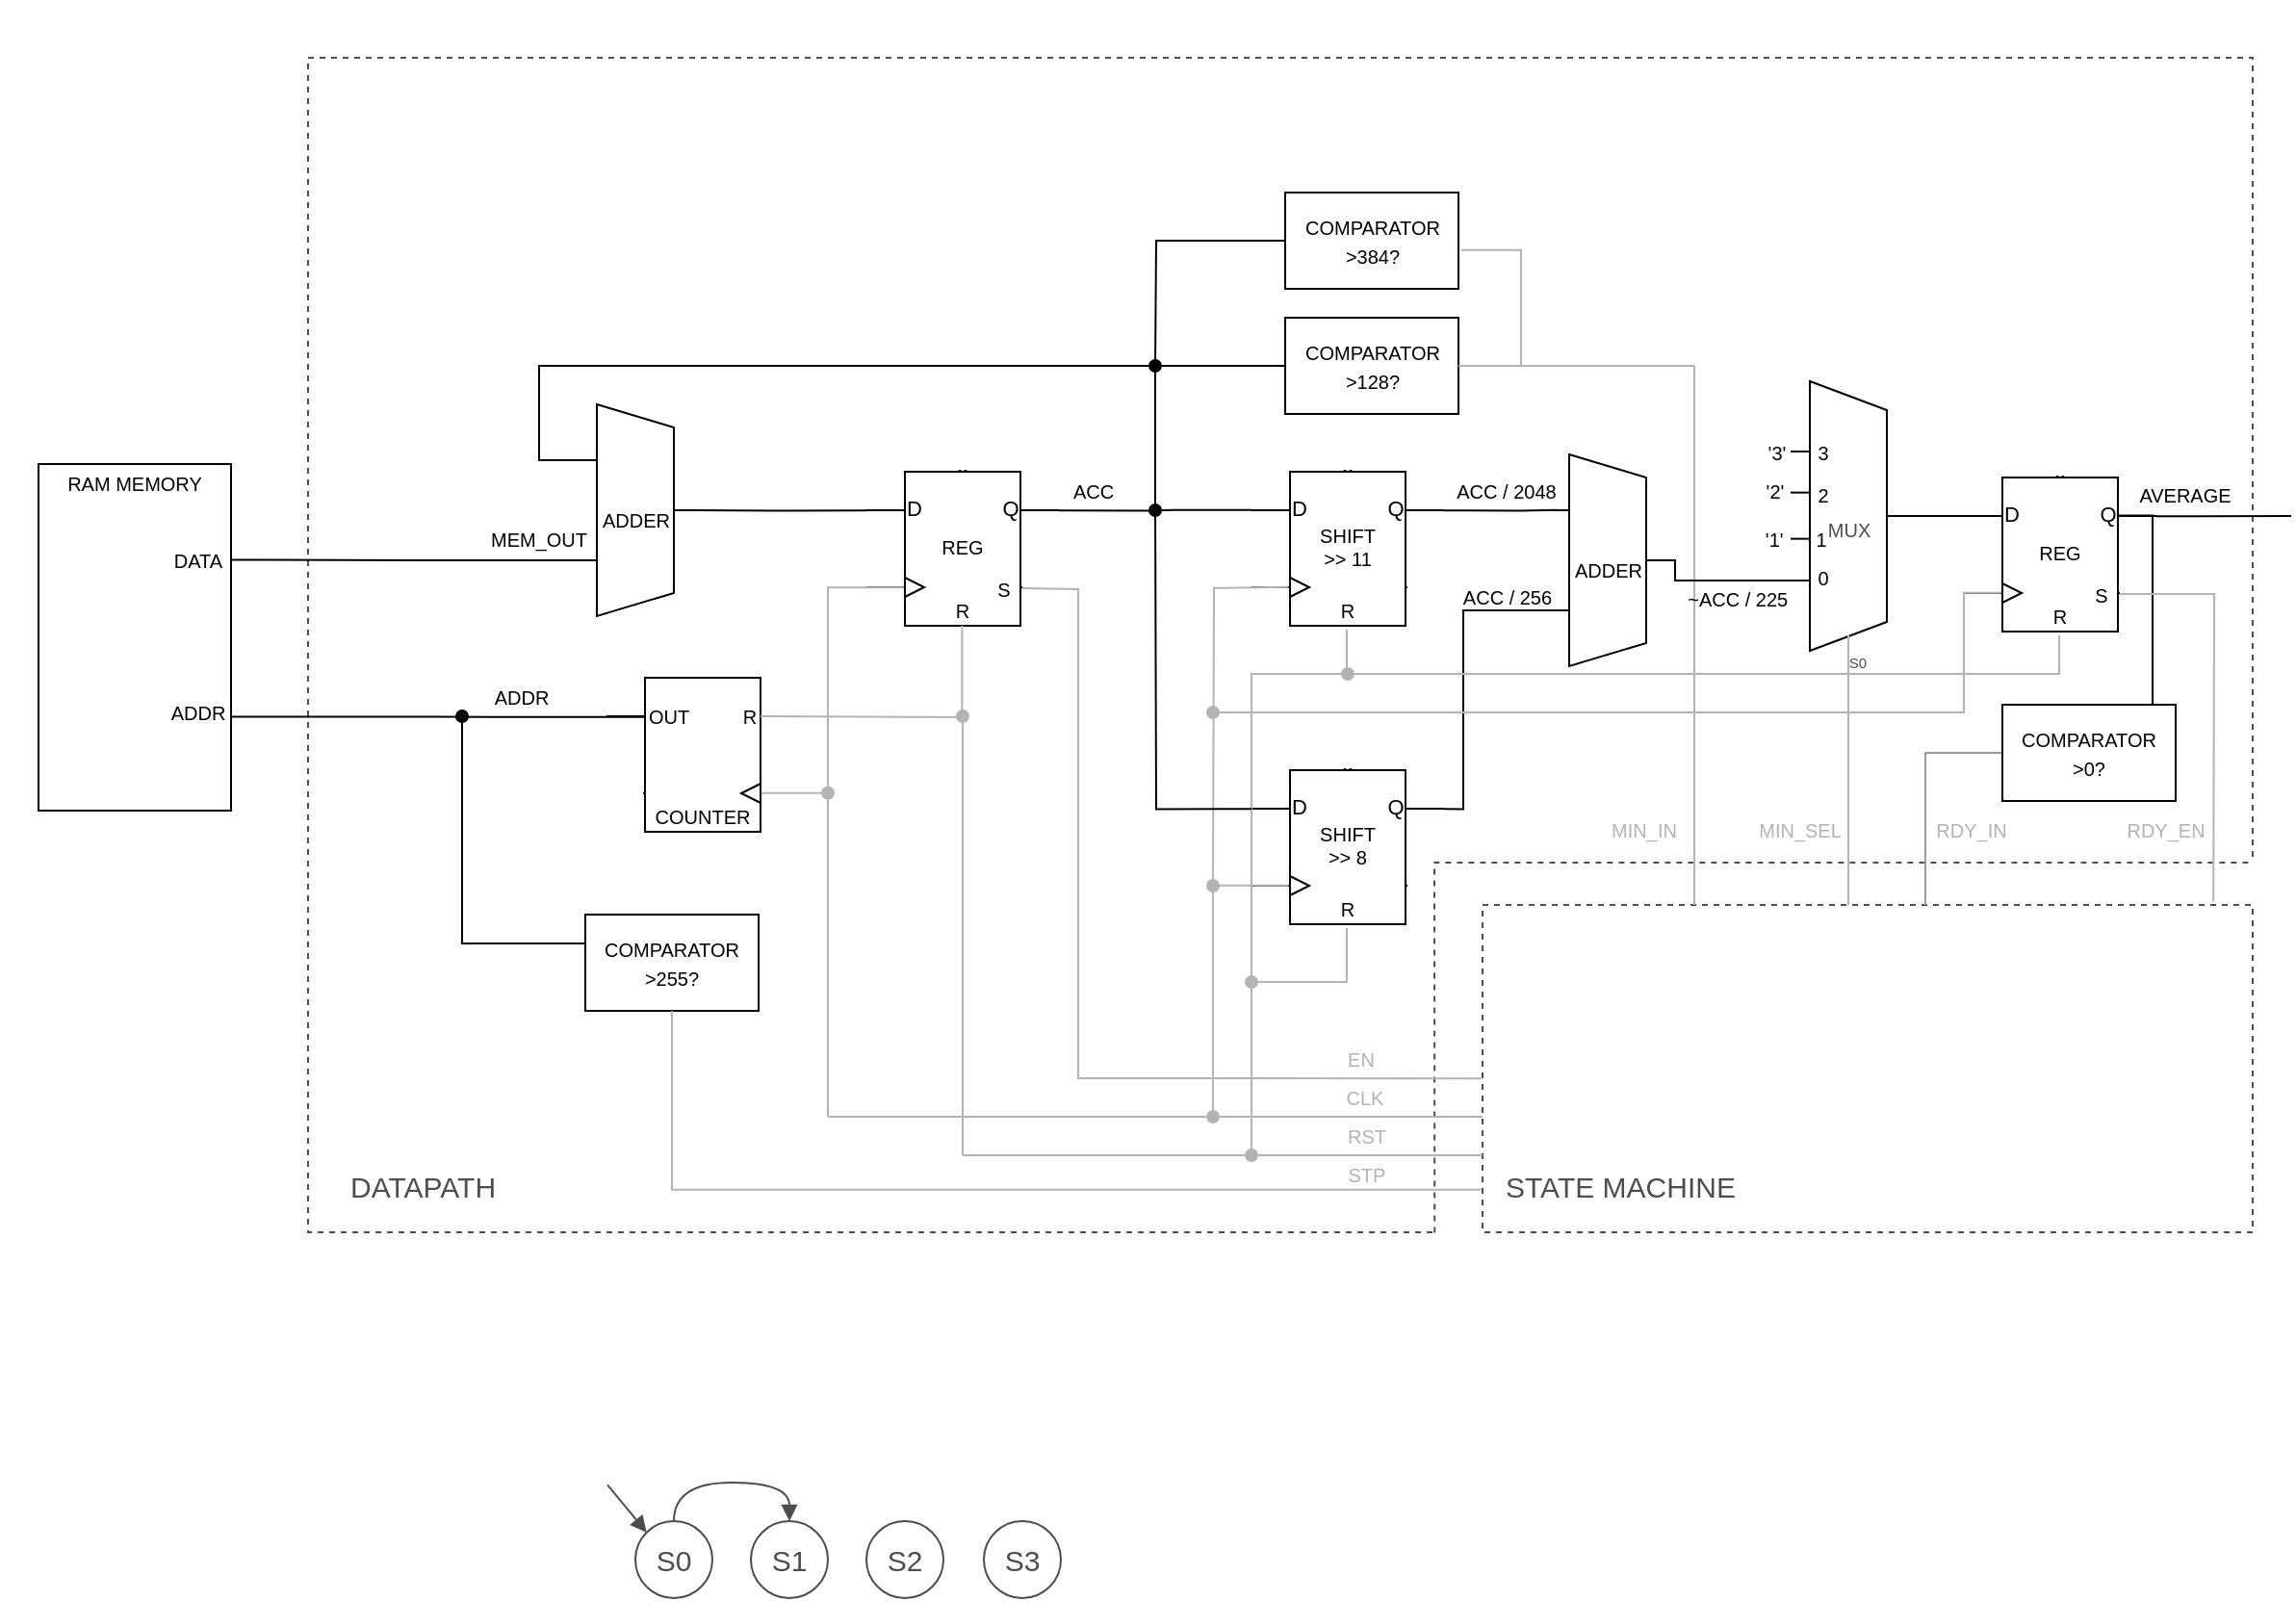 <mxfile version="13.10.8" type="device"><diagram id="NLfngEtnPyh3Jw7heQSV" name="Page-1"><mxGraphModel dx="1242" dy="232" grid="1" gridSize="10" guides="1" tooltips="1" connect="1" arrows="1" fold="1" page="1" pageScale="1" pageWidth="827" pageHeight="1169" math="0" shadow="0"><root><mxCell id="0"/><mxCell id="1" parent="0"/><mxCell id="E_PQnGPnU9cGUFG53Xdq-123" value="" style="rounded=0;whiteSpace=wrap;html=1;shadow=0;glass=0;labelBackgroundColor=#ffffff;sketch=0;fontSize=15;fontColor=#4D4D4D;strokeColor=none;" vertex="1" parent="1"><mxGeometry x="-60" y="40" width="1190" height="660" as="geometry"/></mxCell><mxCell id="abf1Kz3NCeuGIvlrsPX4-15" value="" style="rounded=0;whiteSpace=wrap;html=1;fontSize=10;dashed=1;fillColor=none;strokeColor=#4D4D4D;" parent="1" vertex="1"><mxGeometry x="100" y="70" width="1010" height="610" as="geometry"/></mxCell><mxCell id="abf1Kz3NCeuGIvlrsPX4-46" value="" style="group;glass=0;shadow=0;sketch=0;" parent="1" vertex="1" connectable="0"><mxGeometry x="270" y="392" width="101" height="102" as="geometry"/></mxCell><mxCell id="abf1Kz3NCeuGIvlrsPX4-36" value="" style="verticalLabelPosition=bottom;shadow=0;dashed=0;align=center;html=1;verticalAlign=top;shape=mxgraph.electrical.logic_gates.d_type_flip-flop;fillColor=#ffffff;fontSize=10;flipH=1;" parent="abf1Kz3NCeuGIvlrsPX4-46" vertex="1"><mxGeometry x="-15" width="100" height="80" as="geometry"/></mxCell><mxCell id="abf1Kz3NCeuGIvlrsPX4-37" value="" style="rounded=0;whiteSpace=wrap;html=1;fontSize=10;strokeColor=none;" parent="abf1Kz3NCeuGIvlrsPX4-46" vertex="1"><mxGeometry x="6" y="5" width="20" height="70" as="geometry"/></mxCell><mxCell id="abf1Kz3NCeuGIvlrsPX4-44" value="OUT" style="rounded=0;whiteSpace=wrap;html=1;fontSize=10;strokeColor=none;" parent="abf1Kz3NCeuGIvlrsPX4-46" vertex="1"><mxGeometry x="12.5" y="10" width="9" height="20" as="geometry"/></mxCell><mxCell id="abf1Kz3NCeuGIvlrsPX4-42" value="R" style="rounded=0;whiteSpace=wrap;html=1;fontSize=10;strokeColor=none;" parent="abf1Kz3NCeuGIvlrsPX4-46" vertex="1"><mxGeometry x="55" y="10" width="9" height="20" as="geometry"/></mxCell><mxCell id="E_PQnGPnU9cGUFG53Xdq-7" value="COUNTER" style="text;html=1;strokeColor=none;fillColor=none;align=center;verticalAlign=middle;whiteSpace=wrap;rounded=0;fontSize=10;" vertex="1" parent="abf1Kz3NCeuGIvlrsPX4-46"><mxGeometry x="-5" y="62" width="80" height="20" as="geometry"/></mxCell><mxCell id="E_PQnGPnU9cGUFG53Xdq-89" value="" style="rounded=0;whiteSpace=wrap;html=1;shadow=0;glass=0;sketch=0;fontSize=15;fontColor=#B3B3B3;strokeColor=none;" vertex="1" parent="1"><mxGeometry x="336" y="401" width="24" height="60" as="geometry"/></mxCell><mxCell id="abf1Kz3NCeuGIvlrsPX4-34" style="edgeStyle=orthogonalEdgeStyle;rounded=0;orthogonalLoop=1;jettySize=auto;html=1;exitX=0;exitY=0.335;exitDx=0;exitDy=0;exitPerimeter=0;entryX=1;entryY=0.5;entryDx=0;entryDy=-5;entryPerimeter=0;endArrow=none;endFill=0;fontSize=10;" parent="1" source="abf1Kz3NCeuGIvlrsPX4-1" target="abf1Kz3NCeuGIvlrsPX4-2" edge="1"><mxGeometry relative="1" as="geometry"/></mxCell><mxCell id="E_PQnGPnU9cGUFG53Xdq-26" style="edgeStyle=orthogonalEdgeStyle;rounded=0;orthogonalLoop=1;jettySize=auto;html=1;exitX=0;exitY=0.3;exitDx=0;exitDy=0;exitPerimeter=0;startArrow=none;startFill=0;endArrow=oval;endFill=1;strokeColor=#000000;" edge="1" parent="1"><mxGeometry relative="1" as="geometry"><mxPoint x="540" y="305" as="targetPoint"/><mxPoint x="590" y="304.92" as="sourcePoint"/><Array as="points"><mxPoint x="550" y="305"/><mxPoint x="550" y="305"/></Array></mxGeometry></mxCell><mxCell id="abf1Kz3NCeuGIvlrsPX4-11" style="edgeStyle=orthogonalEdgeStyle;rounded=0;orthogonalLoop=1;jettySize=auto;html=1;exitX=0;exitY=0.65;exitDx=0;exitDy=3;exitPerimeter=0;fontSize=10;endArrow=none;endFill=0;entryX=1;entryY=0.25;entryDx=0;entryDy=0;entryPerimeter=0;" parent="1" source="abf1Kz3NCeuGIvlrsPX4-2" edge="1" target="abf1Kz3NCeuGIvlrsPX4-26"><mxGeometry relative="1" as="geometry"><mxPoint x="140" y="331" as="targetPoint"/></mxGeometry></mxCell><mxCell id="abf1Kz3NCeuGIvlrsPX4-12" value="" style="group" parent="1" vertex="1" connectable="0"><mxGeometry x="240" y="250" width="60" height="127.915" as="geometry"/></mxCell><mxCell id="abf1Kz3NCeuGIvlrsPX4-2" value="&lt;font style=&quot;font-size: 10px&quot;&gt;ADDER&lt;/font&gt;" style="shadow=0;dashed=0;align=center;html=1;strokeWidth=1;shape=mxgraph.electrical.abstract.mux2;" parent="abf1Kz3NCeuGIvlrsPX4-12" vertex="1"><mxGeometry width="60" height="120" as="geometry"/></mxCell><mxCell id="abf1Kz3NCeuGIvlrsPX4-3" value="" style="rounded=0;whiteSpace=wrap;html=1;strokeColor=none;rotation=343.2;" parent="abf1Kz3NCeuGIvlrsPX4-12" vertex="1"><mxGeometry x="18.46" y="104.69" width="25.27" height="20" as="geometry"/></mxCell><mxCell id="abf1Kz3NCeuGIvlrsPX4-8" value="" style="rounded=0;whiteSpace=wrap;html=1;strokeColor=none;" parent="abf1Kz3NCeuGIvlrsPX4-12" vertex="1"><mxGeometry x="11.46" y="77" width="11" height="10" as="geometry"/></mxCell><mxCell id="abf1Kz3NCeuGIvlrsPX4-9" value="" style="rounded=0;whiteSpace=wrap;html=1;strokeColor=none;fontSize=10;" parent="abf1Kz3NCeuGIvlrsPX4-12" vertex="1"><mxGeometry x="11.46" y="24" width="11" height="10" as="geometry"/></mxCell><mxCell id="abf1Kz3NCeuGIvlrsPX4-14" value="MEM_OUT" style="text;html=1;strokeColor=none;fillColor=none;align=center;verticalAlign=middle;whiteSpace=wrap;rounded=0;fontSize=10;" parent="1" vertex="1"><mxGeometry x="200" y="310" width="40" height="20" as="geometry"/></mxCell><mxCell id="abf1Kz3NCeuGIvlrsPX4-25" value="" style="group" parent="1" vertex="1" connectable="0"><mxGeometry x="-40" y="291" width="115" height="170" as="geometry"/></mxCell><mxCell id="abf1Kz3NCeuGIvlrsPX4-26" value="" style="verticalLabelPosition=bottom;shadow=0;dashed=0;align=center;html=1;verticalAlign=top;shape=mxgraph.electrical.logic_gates.rs_latch;fontSize=10;" parent="abf1Kz3NCeuGIvlrsPX4-25" vertex="1"><mxGeometry x="25" y="-1" width="90" height="163" as="geometry"/></mxCell><mxCell id="abf1Kz3NCeuGIvlrsPX4-27" value="" style="rounded=0;whiteSpace=wrap;html=1;fillColor=#ffffff;fontSize=10;" parent="abf1Kz3NCeuGIvlrsPX4-25" vertex="1"><mxGeometry y="-10" width="100" height="180" as="geometry"/></mxCell><mxCell id="abf1Kz3NCeuGIvlrsPX4-28" value="RAM MEMORY" style="text;html=1;strokeColor=none;fillColor=none;align=center;verticalAlign=middle;whiteSpace=wrap;rounded=0;fontSize=10;" parent="abf1Kz3NCeuGIvlrsPX4-25" vertex="1"><mxGeometry x="10" y="-10" width="80" height="20" as="geometry"/></mxCell><mxCell id="abf1Kz3NCeuGIvlrsPX4-29" value="DATA" style="text;html=1;strokeColor=none;fillColor=none;align=center;verticalAlign=middle;whiteSpace=wrap;rounded=0;fontSize=10;" parent="abf1Kz3NCeuGIvlrsPX4-25" vertex="1"><mxGeometry x="68" y="30" width="30" height="20" as="geometry"/></mxCell><mxCell id="abf1Kz3NCeuGIvlrsPX4-30" value="ADDR" style="text;html=1;strokeColor=none;fillColor=none;align=center;verticalAlign=middle;whiteSpace=wrap;rounded=0;fontSize=10;" parent="abf1Kz3NCeuGIvlrsPX4-25" vertex="1"><mxGeometry x="68" y="109" width="30" height="20" as="geometry"/></mxCell><mxCell id="abf1Kz3NCeuGIvlrsPX4-32" style="edgeStyle=orthogonalEdgeStyle;rounded=0;orthogonalLoop=1;jettySize=auto;html=1;exitX=0;exitY=0.217;exitDx=0;exitDy=3;exitPerimeter=0;endArrow=none;endFill=0;fontSize=10;entryX=1;entryY=0.335;entryDx=0;entryDy=0;entryPerimeter=0;" parent="1" source="abf1Kz3NCeuGIvlrsPX4-2" target="abf1Kz3NCeuGIvlrsPX4-1" edge="1"><mxGeometry relative="1" as="geometry"><mxPoint x="380" y="230" as="targetPoint"/><Array as="points"><mxPoint x="220" y="279"/><mxPoint x="220" y="230"/><mxPoint x="540" y="230"/><mxPoint x="540" y="305"/></Array></mxGeometry></mxCell><mxCell id="abf1Kz3NCeuGIvlrsPX4-53" value="" style="group" parent="1" vertex="1" connectable="0"><mxGeometry x="390" y="273" width="101" height="101.92" as="geometry"/></mxCell><mxCell id="abf1Kz3NCeuGIvlrsPX4-1" value="" style="verticalLabelPosition=bottom;shadow=0;dashed=0;align=center;html=1;verticalAlign=top;shape=mxgraph.electrical.logic_gates.d_type_flip-flop_with_clear;" parent="abf1Kz3NCeuGIvlrsPX4-53" vertex="1"><mxGeometry y="2.0" width="100" height="90" as="geometry"/></mxCell><mxCell id="abf1Kz3NCeuGIvlrsPX4-49" value="" style="rounded=0;whiteSpace=wrap;html=1;fontSize=10;strokeColor=none;" parent="abf1Kz3NCeuGIvlrsPX4-53" vertex="1"><mxGeometry x="69" y="58" width="10" height="20" as="geometry"/></mxCell><mxCell id="abf1Kz3NCeuGIvlrsPX4-50" value="" style="rounded=0;whiteSpace=wrap;html=1;fontSize=10;strokeColor=none;" parent="abf1Kz3NCeuGIvlrsPX4-53" vertex="1"><mxGeometry x="81" y="67" width="20" height="11" as="geometry"/></mxCell><mxCell id="E_PQnGPnU9cGUFG53Xdq-23" value="R" style="text;html=1;strokeColor=none;fillColor=none;align=center;verticalAlign=middle;whiteSpace=wrap;rounded=0;fontSize=10;" vertex="1" parent="abf1Kz3NCeuGIvlrsPX4-53"><mxGeometry x="9.5" y="74" width="80" height="20" as="geometry"/></mxCell><mxCell id="E_PQnGPnU9cGUFG53Xdq-24" value="REG" style="text;html=1;strokeColor=none;fillColor=none;align=center;verticalAlign=middle;whiteSpace=wrap;rounded=0;fontSize=10;" vertex="1" parent="abf1Kz3NCeuGIvlrsPX4-53"><mxGeometry x="30" y="40.96" width="40" height="20" as="geometry"/></mxCell><mxCell id="E_PQnGPnU9cGUFG53Xdq-76" value="" style="rounded=0;whiteSpace=wrap;html=1;fontSize=10;strokeColor=none;" vertex="1" parent="abf1Kz3NCeuGIvlrsPX4-53"><mxGeometry x="40.5" width="20" height="11" as="geometry"/></mxCell><mxCell id="E_PQnGPnU9cGUFG53Xdq-110" value="S" style="text;html=1;strokeColor=none;fillColor=none;align=center;verticalAlign=middle;whiteSpace=wrap;rounded=0;fontSize=10;" vertex="1" parent="abf1Kz3NCeuGIvlrsPX4-53"><mxGeometry x="60.5" y="62.5" width="20.5" height="20" as="geometry"/></mxCell><mxCell id="abf1Kz3NCeuGIvlrsPX4-40" value="" style="rounded=0;whiteSpace=wrap;html=1;fontSize=10;strokeColor=none;" parent="1" vertex="1"><mxGeometry x="254" y="449" width="20" height="10" as="geometry"/></mxCell><mxCell id="E_PQnGPnU9cGUFG53Xdq-9" style="edgeStyle=orthogonalEdgeStyle;rounded=0;orthogonalLoop=1;jettySize=auto;html=1;exitX=1;exitY=0.75;exitDx=0;exitDy=0;exitPerimeter=0;entryX=0.803;entryY=0.255;entryDx=0;entryDy=0;entryPerimeter=0;endArrow=none;endFill=0;" edge="1" parent="1" source="abf1Kz3NCeuGIvlrsPX4-26" target="abf1Kz3NCeuGIvlrsPX4-36"><mxGeometry relative="1" as="geometry"/></mxCell><mxCell id="E_PQnGPnU9cGUFG53Xdq-10" style="edgeStyle=orthogonalEdgeStyle;rounded=0;orthogonalLoop=1;jettySize=auto;html=1;entryX=0.497;entryY=0.998;entryDx=0;entryDy=0;entryPerimeter=0;endArrow=none;endFill=0;strokeColor=#B3B3B3;" edge="1" parent="1" target="abf1Kz3NCeuGIvlrsPX4-1"><mxGeometry relative="1" as="geometry"><mxPoint x="335" y="412" as="sourcePoint"/><mxPoint x="440" y="374.92" as="targetPoint"/></mxGeometry></mxCell><mxCell id="E_PQnGPnU9cGUFG53Xdq-11" style="edgeStyle=orthogonalEdgeStyle;rounded=0;orthogonalLoop=1;jettySize=auto;html=1;exitX=0.194;exitY=0.779;exitDx=0;exitDy=0;exitPerimeter=0;endArrow=none;endFill=0;strokeColor=#B3B3B3;" edge="1" parent="1" source="abf1Kz3NCeuGIvlrsPX4-1"><mxGeometry relative="1" as="geometry"><mxPoint x="370" y="620" as="targetPoint"/><Array as="points"><mxPoint x="370" y="345"/><mxPoint x="370" y="620"/></Array></mxGeometry></mxCell><mxCell id="E_PQnGPnU9cGUFG53Xdq-12" style="edgeStyle=orthogonalEdgeStyle;rounded=0;orthogonalLoop=1;jettySize=auto;html=1;exitX=0.197;exitY=0.749;exitDx=0;exitDy=0;exitPerimeter=0;endArrow=oval;endFill=1;strokeColor=#B3B3B3;" edge="1" parent="1" source="abf1Kz3NCeuGIvlrsPX4-36"><mxGeometry relative="1" as="geometry"><mxPoint x="370" y="452.143" as="targetPoint"/></mxGeometry></mxCell><mxCell id="E_PQnGPnU9cGUFG53Xdq-13" value="" style="endArrow=oval;html=1;endFill=1;rounded=0;strokeColor=#B3B3B3;" edge="1" parent="1"><mxGeometry width="50" height="50" relative="1" as="geometry"><mxPoint x="440" y="640" as="sourcePoint"/><mxPoint x="440" y="412" as="targetPoint"/><Array as="points"><mxPoint x="440" y="640"/></Array></mxGeometry></mxCell><mxCell id="E_PQnGPnU9cGUFG53Xdq-14" value="ADDR" style="text;html=1;strokeColor=none;fillColor=none;align=center;verticalAlign=middle;whiteSpace=wrap;rounded=0;fontSize=10;" vertex="1" parent="1"><mxGeometry x="191" y="392" width="40" height="20" as="geometry"/></mxCell><mxCell id="E_PQnGPnU9cGUFG53Xdq-15" value="CLK" style="text;html=1;strokeColor=none;fillColor=none;align=center;verticalAlign=middle;whiteSpace=wrap;rounded=0;fontSize=10;fontColor=#B3B3B3;" vertex="1" parent="1"><mxGeometry x="629" y="600" width="40" height="20" as="geometry"/></mxCell><mxCell id="E_PQnGPnU9cGUFG53Xdq-16" value="RST" style="text;html=1;strokeColor=none;fillColor=none;align=center;verticalAlign=middle;whiteSpace=wrap;rounded=0;fontSize=10;fontColor=#B3B3B3;" vertex="1" parent="1"><mxGeometry x="630" y="620" width="40" height="20" as="geometry"/></mxCell><mxCell id="E_PQnGPnU9cGUFG53Xdq-20" style="edgeStyle=orthogonalEdgeStyle;rounded=0;orthogonalLoop=1;jettySize=auto;html=1;exitX=0.5;exitY=0;exitDx=0;exitDy=0;startArrow=none;startFill=0;endArrow=oval;endFill=1;strokeColor=#000000;" edge="1" parent="1" source="E_PQnGPnU9cGUFG53Xdq-17"><mxGeometry relative="1" as="geometry"><mxPoint x="180" y="412" as="targetPoint"/><Array as="points"><mxPoint x="285" y="515"/><mxPoint x="285" y="530"/><mxPoint x="180" y="530"/><mxPoint x="180" y="412"/></Array></mxGeometry></mxCell><mxCell id="E_PQnGPnU9cGUFG53Xdq-17" value="&lt;font style=&quot;font-size: 10px&quot;&gt;COMPARATOR&lt;br&gt;&amp;gt;255?&lt;br&gt;&lt;/font&gt;" style="rounded=0;whiteSpace=wrap;html=1;shadow=0;glass=0;sketch=0;" vertex="1" parent="1"><mxGeometry x="244" y="515" width="90" height="50" as="geometry"/></mxCell><mxCell id="E_PQnGPnU9cGUFG53Xdq-32" value="" style="group" vertex="1" connectable="0" parent="1"><mxGeometry x="590" y="273" width="101" height="101.92" as="geometry"/></mxCell><mxCell id="E_PQnGPnU9cGUFG53Xdq-33" value="" style="verticalLabelPosition=bottom;shadow=0;dashed=0;align=center;html=1;verticalAlign=top;shape=mxgraph.electrical.logic_gates.d_type_flip-flop_with_clear;" vertex="1" parent="E_PQnGPnU9cGUFG53Xdq-32"><mxGeometry y="2.0" width="100" height="90" as="geometry"/></mxCell><mxCell id="E_PQnGPnU9cGUFG53Xdq-34" value="" style="rounded=0;whiteSpace=wrap;html=1;fontSize=10;strokeColor=none;" vertex="1" parent="E_PQnGPnU9cGUFG53Xdq-32"><mxGeometry x="69" y="58" width="10" height="20" as="geometry"/></mxCell><mxCell id="E_PQnGPnU9cGUFG53Xdq-35" value="" style="rounded=0;whiteSpace=wrap;html=1;fontSize=10;strokeColor=none;" vertex="1" parent="E_PQnGPnU9cGUFG53Xdq-32"><mxGeometry x="81" y="67" width="20" height="11" as="geometry"/></mxCell><mxCell id="E_PQnGPnU9cGUFG53Xdq-36" value="" style="rounded=0;whiteSpace=wrap;html=1;fontSize=10;strokeColor=none;" vertex="1" parent="E_PQnGPnU9cGUFG53Xdq-32"><mxGeometry x="40" width="20" height="11" as="geometry"/></mxCell><mxCell id="E_PQnGPnU9cGUFG53Xdq-37" value="R" style="text;html=1;strokeColor=none;fillColor=none;align=center;verticalAlign=middle;whiteSpace=wrap;rounded=0;fontSize=10;" vertex="1" parent="E_PQnGPnU9cGUFG53Xdq-32"><mxGeometry x="9.5" y="74" width="80" height="20" as="geometry"/></mxCell><mxCell id="E_PQnGPnU9cGUFG53Xdq-38" value="SHIFT&lt;br&gt;&amp;gt;&amp;gt; 11" style="text;html=1;strokeColor=none;fillColor=none;align=center;verticalAlign=middle;whiteSpace=wrap;rounded=0;fontSize=10;" vertex="1" parent="E_PQnGPnU9cGUFG53Xdq-32"><mxGeometry x="30" y="40.96" width="40" height="20" as="geometry"/></mxCell><mxCell id="E_PQnGPnU9cGUFG53Xdq-54" value="" style="group" vertex="1" connectable="0" parent="1"><mxGeometry x="590" y="428" width="101" height="101.92" as="geometry"/></mxCell><mxCell id="E_PQnGPnU9cGUFG53Xdq-55" value="" style="verticalLabelPosition=bottom;shadow=0;dashed=0;align=center;html=1;verticalAlign=top;shape=mxgraph.electrical.logic_gates.d_type_flip-flop_with_clear;" vertex="1" parent="E_PQnGPnU9cGUFG53Xdq-54"><mxGeometry y="2.0" width="100" height="90" as="geometry"/></mxCell><mxCell id="E_PQnGPnU9cGUFG53Xdq-56" value="" style="rounded=0;whiteSpace=wrap;html=1;fontSize=10;strokeColor=none;" vertex="1" parent="E_PQnGPnU9cGUFG53Xdq-54"><mxGeometry x="69" y="58" width="10" height="20" as="geometry"/></mxCell><mxCell id="E_PQnGPnU9cGUFG53Xdq-57" value="" style="rounded=0;whiteSpace=wrap;html=1;fontSize=10;strokeColor=none;" vertex="1" parent="E_PQnGPnU9cGUFG53Xdq-54"><mxGeometry x="81" y="67" width="20" height="11" as="geometry"/></mxCell><mxCell id="E_PQnGPnU9cGUFG53Xdq-58" value="" style="rounded=0;whiteSpace=wrap;html=1;fontSize=10;strokeColor=none;" vertex="1" parent="E_PQnGPnU9cGUFG53Xdq-54"><mxGeometry x="40" width="20" height="11" as="geometry"/></mxCell><mxCell id="E_PQnGPnU9cGUFG53Xdq-59" value="R" style="text;html=1;strokeColor=none;fillColor=none;align=center;verticalAlign=middle;whiteSpace=wrap;rounded=0;fontSize=10;" vertex="1" parent="E_PQnGPnU9cGUFG53Xdq-54"><mxGeometry x="9.5" y="74" width="80" height="20" as="geometry"/></mxCell><mxCell id="E_PQnGPnU9cGUFG53Xdq-60" value="SHIFT&lt;br&gt;&amp;gt;&amp;gt; 8" style="text;html=1;strokeColor=none;fillColor=none;align=center;verticalAlign=middle;whiteSpace=wrap;rounded=0;fontSize=10;" vertex="1" parent="E_PQnGPnU9cGUFG53Xdq-54"><mxGeometry x="30" y="40.96" width="40" height="20" as="geometry"/></mxCell><mxCell id="E_PQnGPnU9cGUFG53Xdq-61" style="edgeStyle=orthogonalEdgeStyle;rounded=0;orthogonalLoop=1;jettySize=auto;html=1;exitX=1;exitY=0.335;exitDx=0;exitDy=0;exitPerimeter=0;startArrow=none;startFill=0;endArrow=none;endFill=0;strokeColor=#000000;entryX=0;entryY=0.65;entryDx=0;entryDy=3;entryPerimeter=0;" edge="1" parent="1" source="E_PQnGPnU9cGUFG53Xdq-55" target="E_PQnGPnU9cGUFG53Xdq-63"><mxGeometry relative="1" as="geometry"><mxPoint x="720" y="459.966" as="targetPoint"/><Array as="points"><mxPoint x="700" y="460"/><mxPoint x="700" y="357"/></Array></mxGeometry></mxCell><mxCell id="E_PQnGPnU9cGUFG53Xdq-62" value="" style="group" vertex="1" connectable="0" parent="1"><mxGeometry x="745" y="276" width="60" height="127.915" as="geometry"/></mxCell><mxCell id="E_PQnGPnU9cGUFG53Xdq-63" value="&lt;font style=&quot;font-size: 10px&quot;&gt;ADDER&lt;/font&gt;" style="shadow=0;dashed=0;align=center;html=1;strokeWidth=1;shape=mxgraph.electrical.abstract.mux2;" vertex="1" parent="E_PQnGPnU9cGUFG53Xdq-62"><mxGeometry width="60" height="120" as="geometry"/></mxCell><mxCell id="E_PQnGPnU9cGUFG53Xdq-64" value="" style="rounded=0;whiteSpace=wrap;html=1;strokeColor=none;rotation=343.2;" vertex="1" parent="E_PQnGPnU9cGUFG53Xdq-62"><mxGeometry x="18.46" y="104.69" width="25.27" height="20" as="geometry"/></mxCell><mxCell id="E_PQnGPnU9cGUFG53Xdq-65" value="" style="rounded=0;whiteSpace=wrap;html=1;strokeColor=none;" vertex="1" parent="E_PQnGPnU9cGUFG53Xdq-62"><mxGeometry x="11.46" y="77" width="11" height="10" as="geometry"/></mxCell><mxCell id="E_PQnGPnU9cGUFG53Xdq-66" value="" style="rounded=0;whiteSpace=wrap;html=1;strokeColor=none;fontSize=10;" vertex="1" parent="E_PQnGPnU9cGUFG53Xdq-62"><mxGeometry x="11.46" y="24" width="11" height="10" as="geometry"/></mxCell><mxCell id="E_PQnGPnU9cGUFG53Xdq-71" value="ACC" style="text;html=1;strokeColor=none;fillColor=none;align=center;verticalAlign=middle;whiteSpace=wrap;rounded=0;fontSize=10;" vertex="1" parent="1"><mxGeometry x="488" y="285" width="40" height="20" as="geometry"/></mxCell><mxCell id="E_PQnGPnU9cGUFG53Xdq-73" value="ACC / 2048" style="text;html=1;strokeColor=none;fillColor=none;align=center;verticalAlign=middle;whiteSpace=wrap;rounded=0;fontSize=10;" vertex="1" parent="1"><mxGeometry x="690" y="285" width="65" height="20" as="geometry"/></mxCell><mxCell id="E_PQnGPnU9cGUFG53Xdq-74" value="ACC / 256" style="text;html=1;strokeColor=none;fillColor=none;align=center;verticalAlign=middle;whiteSpace=wrap;rounded=0;fontSize=10;" vertex="1" parent="1"><mxGeometry x="697.5" y="340" width="50" height="20" as="geometry"/></mxCell><mxCell id="E_PQnGPnU9cGUFG53Xdq-81" value="&lt;div style=&quot;text-align: center&quot;&gt;DATAPATH&lt;br&gt;&lt;/div&gt;" style="text;html=1;strokeColor=none;fillColor=none;align=left;verticalAlign=middle;whiteSpace=wrap;rounded=0;fontSize=15;labelBackgroundColor=#ffffff;fontColor=#4D4D4D;" vertex="1" parent="1"><mxGeometry x="120" y="631" width="240" height="50" as="geometry"/></mxCell><mxCell id="E_PQnGPnU9cGUFG53Xdq-82" value="" style="rounded=0;whiteSpace=wrap;html=1;shadow=0;glass=0;sketch=0;fontSize=15;strokeColor=none;" vertex="1" parent="1"><mxGeometry x="686" y="488" width="434" height="202" as="geometry"/></mxCell><mxCell id="E_PQnGPnU9cGUFG53Xdq-83" style="edgeStyle=orthogonalEdgeStyle;rounded=0;orthogonalLoop=1;jettySize=auto;html=1;exitX=0.5;exitY=1;exitDx=0;exitDy=0;entryX=0.5;entryY=1;entryDx=0;entryDy=0;startArrow=none;startFill=0;endArrow=none;endFill=0;fontSize=15;fontColor=#999999;strokeColor=#B3B3B3;" edge="1" parent="1" source="E_PQnGPnU9cGUFG53Xdq-37" target="E_PQnGPnU9cGUFG53Xdq-59"><mxGeometry relative="1" as="geometry"><Array as="points"><mxPoint x="640" y="390"/><mxPoint x="590" y="390"/><mxPoint x="590" y="550"/><mxPoint x="640" y="550"/></Array></mxGeometry></mxCell><mxCell id="E_PQnGPnU9cGUFG53Xdq-85" value="" style="endArrow=oval;html=1;fontSize=15;fontColor=#999999;rounded=0;startArrow=none;startFill=0;endFill=1;strokeColor=#B3B3B3;" edge="1" parent="1"><mxGeometry width="50" height="50" relative="1" as="geometry"><mxPoint x="440" y="640" as="sourcePoint"/><mxPoint x="590" y="550" as="targetPoint"/><Array as="points"><mxPoint x="590" y="640"/></Array></mxGeometry></mxCell><mxCell id="E_PQnGPnU9cGUFG53Xdq-87" style="edgeStyle=orthogonalEdgeStyle;rounded=0;orthogonalLoop=1;jettySize=auto;html=1;exitX=0.192;exitY=0.777;exitDx=0;exitDy=0;exitPerimeter=0;startArrow=none;startFill=0;endArrow=none;endFill=0;strokeColor=#B3B3B3;" edge="1" parent="1"><mxGeometry relative="1" as="geometry"><mxPoint x="370" y="620" as="targetPoint"/><mxPoint x="609.2" y="499.93" as="sourcePoint"/><Array as="points"><mxPoint x="570" y="500"/><mxPoint x="570" y="620"/></Array></mxGeometry></mxCell><mxCell id="E_PQnGPnU9cGUFG53Xdq-88" style="edgeStyle=orthogonalEdgeStyle;rounded=0;orthogonalLoop=1;jettySize=auto;html=1;exitX=0.192;exitY=0.777;exitDx=0;exitDy=0;exitPerimeter=0;startArrow=none;startFill=0;endArrow=oval;endFill=1;strokeColor=#B3B3B3;" edge="1" parent="1"><mxGeometry relative="1" as="geometry"><mxPoint x="570" y="500" as="targetPoint"/><mxPoint x="609.2" y="344.93" as="sourcePoint"/></mxGeometry></mxCell><mxCell id="E_PQnGPnU9cGUFG53Xdq-95" value="" style="endArrow=none;html=1;fontSize=15;fontColor=#B3B3B3;exitX=-0.002;exitY=0.952;exitDx=0;exitDy=0;rounded=0;dashed=1;exitPerimeter=0;strokeColor=#4D4D4D;" edge="1" parent="1" source="E_PQnGPnU9cGUFG53Xdq-82"><mxGeometry width="50" height="50" relative="1" as="geometry"><mxPoint x="720" y="590" as="sourcePoint"/><mxPoint x="1110" y="488" as="targetPoint"/><Array as="points"><mxPoint x="685" y="488"/></Array></mxGeometry></mxCell><mxCell id="E_PQnGPnU9cGUFG53Xdq-97" value="" style="rounded=0;whiteSpace=wrap;html=1;shadow=0;glass=0;sketch=0;fontSize=15;fontColor=#4D4D4D;strokeColor=#4D4D4D;dashed=1;" vertex="1" parent="1"><mxGeometry x="710" y="510" width="400" height="170" as="geometry"/></mxCell><mxCell id="E_PQnGPnU9cGUFG53Xdq-98" value="STATE MACHINE" style="text;html=1;strokeColor=none;fillColor=none;align=left;verticalAlign=middle;whiteSpace=wrap;rounded=0;fontSize=15;fontColor=#4D4D4D;" vertex="1" parent="1"><mxGeometry x="720" y="631" width="270" height="50" as="geometry"/></mxCell><mxCell id="E_PQnGPnU9cGUFG53Xdq-99" value="" style="endArrow=none;html=1;fontSize=15;fontColor=#B3B3B3;strokeColor=#B3B3B3;startArrow=oval;startFill=1;" edge="1" parent="1"><mxGeometry width="50" height="50" relative="1" as="geometry"><mxPoint x="590" y="640" as="sourcePoint"/><mxPoint x="710" y="640" as="targetPoint"/></mxGeometry></mxCell><mxCell id="E_PQnGPnU9cGUFG53Xdq-100" value="" style="endArrow=none;html=1;fontSize=15;fontColor=#B3B3B3;strokeColor=#B3B3B3;startArrow=oval;startFill=1;" edge="1" parent="1"><mxGeometry width="50" height="50" relative="1" as="geometry"><mxPoint x="570" y="620" as="sourcePoint"/><mxPoint x="710" y="620" as="targetPoint"/></mxGeometry></mxCell><mxCell id="E_PQnGPnU9cGUFG53Xdq-108" value="" style="endArrow=none;html=1;strokeColor=#B3B3B3;fontSize=15;fontColor=#333333;entryX=0;entryY=0.5;entryDx=0;entryDy=0;rounded=0;exitX=-0.001;exitY=0.53;exitDx=0;exitDy=0;exitPerimeter=0;" edge="1" parent="1" source="E_PQnGPnU9cGUFG53Xdq-97" target="abf1Kz3NCeuGIvlrsPX4-50"><mxGeometry width="50" height="50" relative="1" as="geometry"><mxPoint x="708" y="600" as="sourcePoint"/><mxPoint x="620" y="410" as="targetPoint"/><Array as="points"><mxPoint x="500" y="600"/><mxPoint x="500" y="346"/></Array></mxGeometry></mxCell><mxCell id="E_PQnGPnU9cGUFG53Xdq-109" value="EN" style="text;html=1;strokeColor=none;fillColor=none;align=center;verticalAlign=middle;whiteSpace=wrap;rounded=0;fontSize=10;fontColor=#B3B3B3;" vertex="1" parent="1"><mxGeometry x="627" y="580" width="40" height="20" as="geometry"/></mxCell><mxCell id="E_PQnGPnU9cGUFG53Xdq-111" value="" style="group" vertex="1" connectable="0" parent="1"><mxGeometry x="960" y="276" width="101" height="101.92" as="geometry"/></mxCell><mxCell id="E_PQnGPnU9cGUFG53Xdq-112" value="" style="verticalLabelPosition=bottom;shadow=0;dashed=0;align=center;html=1;verticalAlign=top;shape=mxgraph.electrical.logic_gates.d_type_flip-flop_with_clear;" vertex="1" parent="E_PQnGPnU9cGUFG53Xdq-111"><mxGeometry y="2.0" width="100" height="90" as="geometry"/></mxCell><mxCell id="E_PQnGPnU9cGUFG53Xdq-113" value="" style="rounded=0;whiteSpace=wrap;html=1;fontSize=10;strokeColor=none;" vertex="1" parent="E_PQnGPnU9cGUFG53Xdq-111"><mxGeometry x="69" y="58" width="10" height="20" as="geometry"/></mxCell><mxCell id="E_PQnGPnU9cGUFG53Xdq-114" value="" style="rounded=0;whiteSpace=wrap;html=1;fontSize=10;strokeColor=none;" vertex="1" parent="E_PQnGPnU9cGUFG53Xdq-111"><mxGeometry x="81" y="67" width="20" height="11" as="geometry"/></mxCell><mxCell id="E_PQnGPnU9cGUFG53Xdq-115" value="R" style="text;html=1;strokeColor=none;fillColor=none;align=center;verticalAlign=middle;whiteSpace=wrap;rounded=0;fontSize=10;" vertex="1" parent="E_PQnGPnU9cGUFG53Xdq-111"><mxGeometry x="9.5" y="74" width="80" height="20" as="geometry"/></mxCell><mxCell id="E_PQnGPnU9cGUFG53Xdq-116" value="REG" style="text;html=1;strokeColor=none;fillColor=none;align=center;verticalAlign=middle;whiteSpace=wrap;rounded=0;fontSize=10;" vertex="1" parent="E_PQnGPnU9cGUFG53Xdq-111"><mxGeometry x="30" y="40.96" width="40" height="20" as="geometry"/></mxCell><mxCell id="E_PQnGPnU9cGUFG53Xdq-117" value="" style="rounded=0;whiteSpace=wrap;html=1;fontSize=10;strokeColor=none;" vertex="1" parent="E_PQnGPnU9cGUFG53Xdq-111"><mxGeometry x="40.5" width="20" height="11" as="geometry"/></mxCell><mxCell id="E_PQnGPnU9cGUFG53Xdq-118" value="S" style="text;html=1;strokeColor=none;fillColor=none;align=center;verticalAlign=middle;whiteSpace=wrap;rounded=0;fontSize=10;" vertex="1" parent="E_PQnGPnU9cGUFG53Xdq-111"><mxGeometry x="60.5" y="62.5" width="20.5" height="20" as="geometry"/></mxCell><mxCell id="E_PQnGPnU9cGUFG53Xdq-119" style="edgeStyle=orthogonalEdgeStyle;rounded=0;orthogonalLoop=1;jettySize=auto;html=1;exitX=0.5;exitY=1;exitDx=0;exitDy=0;startArrow=none;startFill=0;endArrow=oval;endFill=1;strokeColor=#B3B3B3;fontSize=15;fontColor=#333333;" edge="1" parent="1" source="E_PQnGPnU9cGUFG53Xdq-115"><mxGeometry relative="1" as="geometry"><mxPoint x="640" y="390" as="targetPoint"/><Array as="points"><mxPoint x="1010" y="390"/></Array></mxGeometry></mxCell><mxCell id="E_PQnGPnU9cGUFG53Xdq-120" style="edgeStyle=orthogonalEdgeStyle;rounded=0;orthogonalLoop=1;jettySize=auto;html=1;exitX=0.194;exitY=0.777;exitDx=0;exitDy=0;exitPerimeter=0;startArrow=none;startFill=0;endArrow=oval;endFill=1;strokeColor=#B3B3B3;fontSize=15;fontColor=#333333;" edge="1" parent="1" source="E_PQnGPnU9cGUFG53Xdq-112"><mxGeometry relative="1" as="geometry"><mxPoint x="570" y="410" as="targetPoint"/><Array as="points"><mxPoint x="960" y="348"/><mxPoint x="960" y="410"/></Array></mxGeometry></mxCell><mxCell id="E_PQnGPnU9cGUFG53Xdq-122" value="AVERAGE" style="text;html=1;strokeColor=none;fillColor=none;align=center;verticalAlign=middle;whiteSpace=wrap;rounded=0;fontSize=10;" vertex="1" parent="1"><mxGeometry x="1050" y="287" width="50" height="20" as="geometry"/></mxCell><mxCell id="E_PQnGPnU9cGUFG53Xdq-124" style="edgeStyle=orthogonalEdgeStyle;rounded=0;orthogonalLoop=1;jettySize=auto;html=1;exitX=0.25;exitY=1;exitDx=0;exitDy=0;startArrow=none;startFill=0;endArrow=none;endFill=0;fontSize=15;fontColor=#4D4D4D;strokeColor=#999999;" edge="1" parent="1" source="E_PQnGPnU9cGUFG53Xdq-146" target="E_PQnGPnU9cGUFG53Xdq-97"><mxGeometry relative="1" as="geometry"><Array as="points"><mxPoint x="1013" y="456"/><mxPoint x="1013" y="431"/><mxPoint x="940" y="431"/></Array></mxGeometry></mxCell><mxCell id="E_PQnGPnU9cGUFG53Xdq-125" value="RDY_IN" style="text;html=1;strokeColor=none;fillColor=none;align=center;verticalAlign=middle;whiteSpace=wrap;rounded=0;fontSize=10;fontColor=#B3B3B3;" vertex="1" parent="1"><mxGeometry x="944" y="461" width="40" height="20" as="geometry"/></mxCell><mxCell id="E_PQnGPnU9cGUFG53Xdq-132" style="edgeStyle=orthogonalEdgeStyle;orthogonalLoop=1;jettySize=auto;html=1;exitX=0.5;exitY=0;exitDx=0;exitDy=0;entryX=0.5;entryY=0;entryDx=0;entryDy=0;startArrow=none;startFill=0;endArrow=block;endFill=1;fontSize=15;fontColor=#4D4D4D;strokeColor=#4D4D4D;curved=1;" edge="1" parent="1" source="E_PQnGPnU9cGUFG53Xdq-126" target="E_PQnGPnU9cGUFG53Xdq-127"><mxGeometry relative="1" as="geometry"/></mxCell><mxCell id="E_PQnGPnU9cGUFG53Xdq-134" style="orthogonalLoop=1;jettySize=auto;html=1;exitX=0;exitY=0;exitDx=0;exitDy=0;entryX=0.069;entryY=0.213;entryDx=0;entryDy=0;entryPerimeter=0;startArrow=block;startFill=1;endArrow=none;endFill=0;strokeColor=#4D4D4D;fontSize=15;fontColor=#4D4D4D;rounded=0;" edge="1" parent="1" source="E_PQnGPnU9cGUFG53Xdq-126"><mxGeometry relative="1" as="geometry"><mxPoint x="255.51" y="811.21" as="targetPoint"/></mxGeometry></mxCell><mxCell id="E_PQnGPnU9cGUFG53Xdq-126" value="S0" style="ellipse;whiteSpace=wrap;html=1;shadow=0;glass=0;labelBackgroundColor=#ffffff;sketch=0;strokeColor=#4D4D4D;fontSize=15;fontColor=#4D4D4D;" vertex="1" parent="1"><mxGeometry x="270" y="830" width="40" height="40" as="geometry"/></mxCell><mxCell id="E_PQnGPnU9cGUFG53Xdq-127" value="S1" style="ellipse;whiteSpace=wrap;html=1;shadow=0;glass=0;labelBackgroundColor=#ffffff;sketch=0;strokeColor=#4D4D4D;fontSize=15;fontColor=#4D4D4D;" vertex="1" parent="1"><mxGeometry x="330" y="830" width="40" height="40" as="geometry"/></mxCell><mxCell id="E_PQnGPnU9cGUFG53Xdq-128" value="S2" style="ellipse;whiteSpace=wrap;html=1;shadow=0;glass=0;labelBackgroundColor=#ffffff;sketch=0;strokeColor=#4D4D4D;fontSize=15;fontColor=#4D4D4D;" vertex="1" parent="1"><mxGeometry x="390" y="830" width="40" height="40" as="geometry"/></mxCell><mxCell id="E_PQnGPnU9cGUFG53Xdq-129" value="S3" style="ellipse;whiteSpace=wrap;html=1;shadow=0;glass=0;labelBackgroundColor=#ffffff;sketch=0;strokeColor=#4D4D4D;fontSize=15;fontColor=#4D4D4D;" vertex="1" parent="1"><mxGeometry x="451" y="830" width="40" height="40" as="geometry"/></mxCell><mxCell id="E_PQnGPnU9cGUFG53Xdq-141" style="edgeStyle=orthogonalEdgeStyle;rounded=0;orthogonalLoop=1;jettySize=auto;html=1;exitX=0;exitY=0.335;exitDx=0;exitDy=0;exitPerimeter=0;startArrow=none;startFill=0;endArrow=none;endFill=0;fontSize=15;fontColor=#4D4D4D;" edge="1" parent="1" source="E_PQnGPnU9cGUFG53Xdq-55"><mxGeometry relative="1" as="geometry"><mxPoint x="540" y="300" as="targetPoint"/></mxGeometry></mxCell><mxCell id="E_PQnGPnU9cGUFG53Xdq-142" style="edgeStyle=orthogonalEdgeStyle;rounded=0;orthogonalLoop=1;jettySize=auto;html=1;exitX=1;exitY=0.335;exitDx=0;exitDy=0;exitPerimeter=0;entryX=0.905;entryY=0.993;entryDx=0;entryDy=0;startArrow=none;startFill=0;endArrow=none;endFill=0;strokeColor=#000000;fontSize=15;fontColor=#4D4D4D;entryPerimeter=0;" edge="1" parent="1" source="E_PQnGPnU9cGUFG53Xdq-33" target="E_PQnGPnU9cGUFG53Xdq-73"><mxGeometry relative="1" as="geometry"><Array as="points"><mxPoint x="730" y="305"/></Array></mxGeometry></mxCell><mxCell id="E_PQnGPnU9cGUFG53Xdq-144" style="edgeStyle=orthogonalEdgeStyle;rounded=0;orthogonalLoop=1;jettySize=auto;html=1;exitX=0.5;exitY=1;exitDx=0;exitDy=0;entryX=-0.002;entryY=0.87;entryDx=0;entryDy=0;entryPerimeter=0;startArrow=none;startFill=0;endArrow=none;endFill=0;fontSize=15;fontColor=#4D4D4D;strokeColor=#B3B3B3;" edge="1" parent="1" target="E_PQnGPnU9cGUFG53Xdq-97"><mxGeometry relative="1" as="geometry"><mxPoint x="289" y="565" as="sourcePoint"/><mxPoint x="707.97" y="657.56" as="targetPoint"/><Array as="points"><mxPoint x="289" y="658"/></Array></mxGeometry></mxCell><mxCell id="E_PQnGPnU9cGUFG53Xdq-145" value="STP" style="text;html=1;strokeColor=none;fillColor=none;align=center;verticalAlign=middle;whiteSpace=wrap;rounded=0;fontSize=10;fontColor=#B3B3B3;" vertex="1" parent="1"><mxGeometry x="630" y="640" width="40" height="20" as="geometry"/></mxCell><mxCell id="E_PQnGPnU9cGUFG53Xdq-166" style="edgeStyle=orthogonalEdgeStyle;rounded=0;orthogonalLoop=1;jettySize=auto;html=1;exitX=0.75;exitY=0;exitDx=0;exitDy=0;startArrow=none;startFill=0;endArrow=none;endFill=0;strokeColor=#000000;fontSize=15;fontColor=#4D4D4D;entryX=0.796;entryY=0.331;entryDx=0;entryDy=0;entryPerimeter=0;" edge="1" parent="1" source="E_PQnGPnU9cGUFG53Xdq-146" target="E_PQnGPnU9cGUFG53Xdq-112"><mxGeometry relative="1" as="geometry"><mxPoint x="1057.6" y="320" as="targetPoint"/><Array as="points"><mxPoint x="1058" y="406"/><mxPoint x="1058" y="308"/></Array></mxGeometry></mxCell><mxCell id="E_PQnGPnU9cGUFG53Xdq-146" value="&lt;font style=&quot;font-size: 10px&quot;&gt;COMPARATOR&lt;br&gt;&amp;gt;0?&lt;br&gt;&lt;/font&gt;" style="rounded=0;whiteSpace=wrap;html=1;shadow=0;glass=0;sketch=0;" vertex="1" parent="1"><mxGeometry x="980" y="406" width="90" height="50" as="geometry"/></mxCell><mxCell id="E_PQnGPnU9cGUFG53Xdq-149" style="edgeStyle=orthogonalEdgeStyle;rounded=0;orthogonalLoop=1;jettySize=auto;html=1;exitX=0;exitY=0.5;exitDx=0;exitDy=0;startArrow=none;startFill=0;endArrow=none;endFill=0;fontSize=15;fontColor=#4D4D4D;" edge="1" parent="1" source="E_PQnGPnU9cGUFG53Xdq-148"><mxGeometry relative="1" as="geometry"><mxPoint x="540" y="230" as="targetPoint"/></mxGeometry></mxCell><mxCell id="E_PQnGPnU9cGUFG53Xdq-150" style="edgeStyle=orthogonalEdgeStyle;rounded=0;orthogonalLoop=1;jettySize=auto;html=1;startArrow=none;startFill=0;endArrow=none;endFill=0;fontSize=15;fontColor=#4D4D4D;strokeColor=#B3B3B3;" edge="1" parent="1"><mxGeometry relative="1" as="geometry"><mxPoint x="820" y="510" as="targetPoint"/><mxPoint x="820" y="230" as="sourcePoint"/><Array as="points"><mxPoint x="820" y="230"/></Array></mxGeometry></mxCell><mxCell id="E_PQnGPnU9cGUFG53Xdq-148" value="&lt;font style=&quot;font-size: 10px&quot;&gt;COMPARATOR&lt;br&gt;&amp;gt;128?&lt;br&gt;&lt;/font&gt;" style="rounded=0;whiteSpace=wrap;html=1;shadow=0;glass=0;sketch=0;" vertex="1" parent="1"><mxGeometry x="607.5" y="205" width="90" height="50" as="geometry"/></mxCell><mxCell id="E_PQnGPnU9cGUFG53Xdq-152" value="MIN_IN" style="text;html=1;strokeColor=none;fillColor=none;align=center;verticalAlign=middle;whiteSpace=wrap;rounded=0;fontSize=10;fontColor=#B3B3B3;" vertex="1" parent="1"><mxGeometry x="774" y="461" width="40" height="20" as="geometry"/></mxCell><mxCell id="E_PQnGPnU9cGUFG53Xdq-162" style="edgeStyle=orthogonalEdgeStyle;rounded=0;orthogonalLoop=1;jettySize=auto;html=1;exitX=1;exitY=0.5;exitDx=0;exitDy=-5;exitPerimeter=0;entryX=0;entryY=0.335;entryDx=0;entryDy=0;entryPerimeter=0;startArrow=none;startFill=0;endArrow=none;endFill=0;fontSize=15;fontColor=#4D4D4D;" edge="1" parent="1" source="E_PQnGPnU9cGUFG53Xdq-154" target="E_PQnGPnU9cGUFG53Xdq-112"><mxGeometry relative="1" as="geometry"/></mxCell><mxCell id="E_PQnGPnU9cGUFG53Xdq-164" style="edgeStyle=orthogonalEdgeStyle;rounded=0;orthogonalLoop=1;jettySize=auto;html=1;exitX=0;exitY=0.67;exitDx=0;exitDy=3;exitPerimeter=0;entryX=1;entryY=0.5;entryDx=0;entryDy=-5;entryPerimeter=0;startArrow=none;startFill=0;endArrow=none;endFill=0;strokeColor=#000000;fontSize=15;fontColor=#4D4D4D;" edge="1" parent="1" source="E_PQnGPnU9cGUFG53Xdq-154" target="E_PQnGPnU9cGUFG53Xdq-63"><mxGeometry relative="1" as="geometry"><Array as="points"><mxPoint x="810" y="342"/><mxPoint x="810" y="331"/></Array></mxGeometry></mxCell><mxCell id="E_PQnGPnU9cGUFG53Xdq-154" value="&lt;font style=&quot;font-size: 10px&quot;&gt;MUX&lt;/font&gt;" style="shadow=0;dashed=0;align=center;html=1;strokeWidth=1;shape=mxgraph.electrical.abstract.mux2;glass=0;labelBackgroundColor=#ffffff;sketch=0;fontSize=15;fontColor=#4D4D4D;" vertex="1" parent="1"><mxGeometry x="870" y="238" width="60" height="150" as="geometry"/></mxCell><mxCell id="E_PQnGPnU9cGUFG53Xdq-159" style="edgeStyle=orthogonalEdgeStyle;rounded=0;orthogonalLoop=1;jettySize=auto;html=1;startArrow=none;startFill=0;endArrow=none;endFill=0;fontSize=15;fontColor=#4D4D4D;strokeColor=#B3B3B3;" edge="1" parent="1"><mxGeometry relative="1" as="geometry"><mxPoint x="900" y="370" as="sourcePoint"/><mxPoint x="900" y="510" as="targetPoint"/><Array as="points"><mxPoint x="900" y="510"/></Array></mxGeometry></mxCell><mxCell id="E_PQnGPnU9cGUFG53Xdq-160" value="MIN_SEL" style="text;html=1;strokeColor=none;fillColor=none;align=center;verticalAlign=middle;whiteSpace=wrap;rounded=0;fontSize=10;fontColor=#B3B3B3;" vertex="1" parent="1"><mxGeometry x="855" y="461" width="40" height="20" as="geometry"/></mxCell><mxCell id="E_PQnGPnU9cGUFG53Xdq-161" value="~ACC / 225&amp;nbsp;" style="text;html=1;strokeColor=none;fillColor=none;align=center;verticalAlign=middle;whiteSpace=wrap;rounded=0;fontSize=10;" vertex="1" parent="1"><mxGeometry x="814" y="340.96" width="60" height="20" as="geometry"/></mxCell><mxCell id="E_PQnGPnU9cGUFG53Xdq-167" style="edgeStyle=orthogonalEdgeStyle;rounded=0;orthogonalLoop=1;jettySize=auto;html=1;exitX=1;exitY=0.335;exitDx=0;exitDy=0;exitPerimeter=0;startArrow=none;startFill=0;endArrow=none;endFill=0;strokeColor=#000000;fontSize=15;fontColor=#4D4D4D;" edge="1" parent="1" source="E_PQnGPnU9cGUFG53Xdq-112"><mxGeometry relative="1" as="geometry"><mxPoint x="1130" y="308" as="targetPoint"/><Array as="points"><mxPoint x="1130" y="308"/></Array></mxGeometry></mxCell><mxCell id="E_PQnGPnU9cGUFG53Xdq-168" style="edgeStyle=orthogonalEdgeStyle;rounded=0;orthogonalLoop=1;jettySize=auto;html=1;exitX=1;exitY=0.5;exitDx=0;exitDy=0;entryX=0.949;entryY=-0.01;entryDx=0;entryDy=0;entryPerimeter=0;startArrow=none;startFill=0;endArrow=none;endFill=0;fontSize=15;fontColor=#4D4D4D;strokeColor=#B3B3B3;" edge="1" parent="1" source="E_PQnGPnU9cGUFG53Xdq-118" target="E_PQnGPnU9cGUFG53Xdq-97"><mxGeometry relative="1" as="geometry"><Array as="points"><mxPoint x="1090" y="356"/><mxPoint x="1090" y="438"/></Array></mxGeometry></mxCell><mxCell id="E_PQnGPnU9cGUFG53Xdq-169" value="RDY_EN" style="text;html=1;strokeColor=none;fillColor=none;align=center;verticalAlign=middle;whiteSpace=wrap;rounded=0;fontSize=10;fontColor=#B3B3B3;" vertex="1" parent="1"><mxGeometry x="1045" y="461" width="40" height="20" as="geometry"/></mxCell><mxCell id="E_PQnGPnU9cGUFG53Xdq-171" style="edgeStyle=orthogonalEdgeStyle;rounded=0;orthogonalLoop=1;jettySize=auto;html=1;exitX=0;exitY=0.5;exitDx=0;exitDy=0;startArrow=none;startFill=0;endArrow=oval;endFill=1;fontSize=15;fontColor=#4D4D4D;" edge="1" parent="1" source="E_PQnGPnU9cGUFG53Xdq-170"><mxGeometry relative="1" as="geometry"><mxPoint x="540" y="230" as="targetPoint"/></mxGeometry></mxCell><mxCell id="E_PQnGPnU9cGUFG53Xdq-170" value="&lt;font style=&quot;font-size: 10px&quot;&gt;COMPARATOR&lt;br&gt;&amp;gt;384?&lt;br&gt;&lt;/font&gt;" style="rounded=0;whiteSpace=wrap;html=1;shadow=0;glass=0;sketch=0;" vertex="1" parent="1"><mxGeometry x="607.5" y="140" width="90" height="50" as="geometry"/></mxCell><mxCell id="E_PQnGPnU9cGUFG53Xdq-174" style="edgeStyle=orthogonalEdgeStyle;rounded=0;orthogonalLoop=1;jettySize=auto;html=1;entryX=1.015;entryY=0.598;entryDx=0;entryDy=0;entryPerimeter=0;startArrow=none;startFill=0;endArrow=none;endFill=0;fontSize=15;fontColor=#4D4D4D;strokeColor=#B3B3B3;" edge="1" parent="1" target="E_PQnGPnU9cGUFG53Xdq-170"><mxGeometry relative="1" as="geometry"><mxPoint x="790" y="230" as="sourcePoint"/><Array as="points"><mxPoint x="730" y="230"/><mxPoint x="730" y="170"/></Array></mxGeometry></mxCell><mxCell id="E_PQnGPnU9cGUFG53Xdq-175" style="edgeStyle=orthogonalEdgeStyle;rounded=0;orthogonalLoop=1;jettySize=auto;html=1;entryX=1;entryY=0.5;entryDx=0;entryDy=0;startArrow=none;startFill=0;endArrow=none;endFill=0;fontSize=15;fontColor=#4D4D4D;strokeColor=#B3B3B3;" edge="1" parent="1" target="E_PQnGPnU9cGUFG53Xdq-148"><mxGeometry relative="1" as="geometry"><mxPoint x="820" y="230" as="sourcePoint"/><Array as="points"><mxPoint x="765" y="230"/></Array></mxGeometry></mxCell><mxCell id="E_PQnGPnU9cGUFG53Xdq-179" value="" style="endArrow=none;html=1;fontSize=15;fontColor=#4D4D4D;" edge="1" parent="1"><mxGeometry width="50" height="50" relative="1" as="geometry"><mxPoint x="870" y="319.82" as="sourcePoint"/><mxPoint x="880" y="319.82" as="targetPoint"/></mxGeometry></mxCell><mxCell id="E_PQnGPnU9cGUFG53Xdq-180" value="" style="endArrow=none;html=1;fontSize=15;fontColor=#4D4D4D;" edge="1" parent="1"><mxGeometry width="50" height="50" relative="1" as="geometry"><mxPoint x="870" y="295.82" as="sourcePoint"/><mxPoint x="880" y="295.82" as="targetPoint"/></mxGeometry></mxCell><mxCell id="E_PQnGPnU9cGUFG53Xdq-182" value="'3'" style="text;html=1;strokeColor=none;fillColor=none;align=center;verticalAlign=middle;whiteSpace=wrap;rounded=0;fontSize=10;" vertex="1" parent="1"><mxGeometry x="833" y="265" width="60" height="20" as="geometry"/></mxCell><mxCell id="E_PQnGPnU9cGUFG53Xdq-183" value="'1'&amp;nbsp;" style="text;html=1;strokeColor=none;fillColor=none;align=center;verticalAlign=middle;whiteSpace=wrap;rounded=0;fontSize=10;" vertex="1" parent="1"><mxGeometry x="833" y="310" width="60" height="20" as="geometry"/></mxCell><mxCell id="E_PQnGPnU9cGUFG53Xdq-184" value="'2'" style="text;html=1;strokeColor=none;fillColor=none;align=center;verticalAlign=middle;whiteSpace=wrap;rounded=0;fontSize=10;" vertex="1" parent="1"><mxGeometry x="832" y="285" width="60" height="20" as="geometry"/></mxCell><mxCell id="E_PQnGPnU9cGUFG53Xdq-185" value="3" style="text;html=1;strokeColor=none;align=center;verticalAlign=middle;whiteSpace=wrap;rounded=0;fontSize=10;fillColor=#ffffff;" vertex="1" parent="1"><mxGeometry x="882" y="265" width="10" height="20" as="geometry"/></mxCell><mxCell id="E_PQnGPnU9cGUFG53Xdq-186" value="2" style="text;html=1;strokeColor=none;align=center;verticalAlign=middle;whiteSpace=wrap;rounded=0;fontSize=10;fillColor=#ffffff;" vertex="1" parent="1"><mxGeometry x="882" y="287" width="10" height="20" as="geometry"/></mxCell><mxCell id="E_PQnGPnU9cGUFG53Xdq-187" value="1" style="text;html=1;strokeColor=none;align=center;verticalAlign=middle;whiteSpace=wrap;rounded=0;fontSize=10;" vertex="1" parent="1"><mxGeometry x="881" y="310" width="10" height="20" as="geometry"/></mxCell><mxCell id="E_PQnGPnU9cGUFG53Xdq-188" value="0" style="text;html=1;strokeColor=none;align=center;verticalAlign=middle;whiteSpace=wrap;rounded=0;fontSize=10;fillColor=#ffffff;" vertex="1" parent="1"><mxGeometry x="882" y="330" width="10" height="20" as="geometry"/></mxCell></root></mxGraphModel></diagram></mxfile>